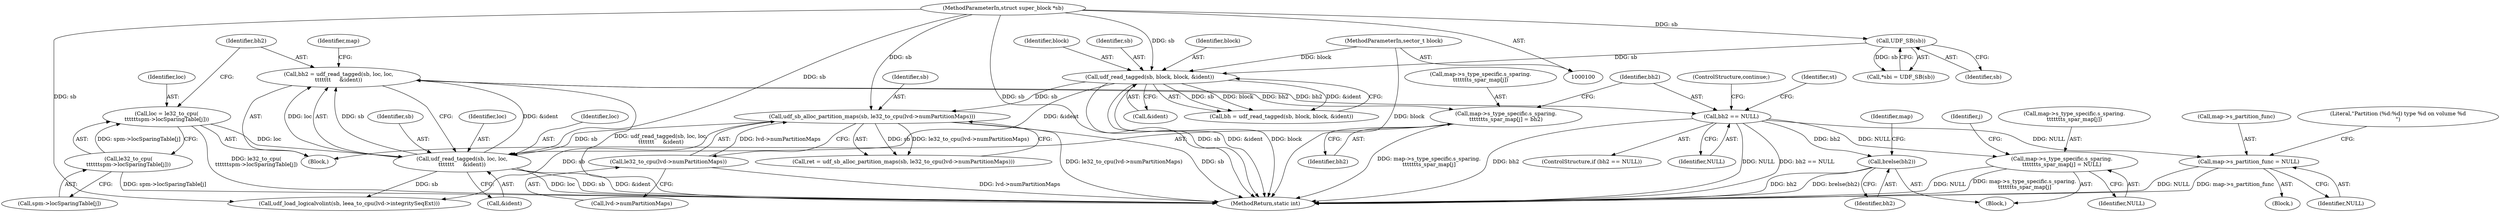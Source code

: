 digraph "0_linux_adee11b2085bee90bd8f4f52123ffb07882d6256@API" {
"1000370" [label="(Call,bh2 = udf_read_tagged(sb, loc, loc,\n\t\t\t\t\t\t\t     &ident))"];
"1000372" [label="(Call,udf_read_tagged(sb, loc, loc,\n\t\t\t\t\t\t\t     &ident))"];
"1000148" [label="(Call,udf_sb_alloc_partition_maps(sb, le32_to_cpu(lvd->numPartitionMaps)))"];
"1000124" [label="(Call,udf_read_tagged(sb, block, block, &ident))"];
"1000113" [label="(Call,UDF_SB(sb))"];
"1000101" [label="(MethodParameterIn,struct super_block *sb)"];
"1000102" [label="(MethodParameterIn,sector_t block)"];
"1000150" [label="(Call,le32_to_cpu(lvd->numPartitionMaps))"];
"1000362" [label="(Call,loc = le32_to_cpu(\n\t\t\t\t\t\tspm->locSparingTable[j]))"];
"1000364" [label="(Call,le32_to_cpu(\n\t\t\t\t\t\tspm->locSparingTable[j]))"];
"1000378" [label="(Call,map->s_type_specific.s_sparing.\n\t\t\t\t\t\t\ts_spar_map[j] = bh2)"];
"1000390" [label="(Call,bh2 == NULL)"];
"1000242" [label="(Call,map->s_partition_func = NULL)"];
"1000416" [label="(Call,brelse(bh2))"];
"1000418" [label="(Call,map->s_type_specific.s_sparing.\n\t\t\t\t\t\t\ts_spar_map[j] = NULL)"];
"1000379" [label="(Call,map->s_type_specific.s_sparing.\n\t\t\t\t\t\t\ts_spar_map[j])"];
"1000383" [label="(Identifier,map)"];
"1000428" [label="(Identifier,NULL)"];
"1000126" [label="(Identifier,block)"];
"1000151" [label="(Call,lvd->numPartitionMaps)"];
"1000124" [label="(Call,udf_read_tagged(sb, block, block, &ident))"];
"1000418" [label="(Call,map->s_type_specific.s_sparing.\n\t\t\t\t\t\t\ts_spar_map[j] = NULL)"];
"1000360" [label="(Block,)"];
"1000393" [label="(ControlStructure,continue;)"];
"1000148" [label="(Call,udf_sb_alloc_partition_maps(sb, le32_to_cpu(lvd->numPartitionMaps)))"];
"1000664" [label="(MethodReturn,static int)"];
"1000372" [label="(Call,udf_read_tagged(sb, loc, loc,\n\t\t\t\t\t\t\t     &ident))"];
"1000373" [label="(Identifier,sb)"];
"1000114" [label="(Identifier,sb)"];
"1000113" [label="(Call,UDF_SB(sb))"];
"1000363" [label="(Identifier,loc)"];
"1000415" [label="(Block,)"];
"1000359" [label="(Identifier,j)"];
"1000146" [label="(Call,ret = udf_sb_alloc_partition_maps(sb, le32_to_cpu(lvd->numPartitionMaps)))"];
"1000653" [label="(Call,udf_load_logicalvolint(sb, leea_to_cpu(lvd->integritySeqExt)))"];
"1000365" [label="(Call,spm->locSparingTable[j])"];
"1000416" [label="(Call,brelse(bh2))"];
"1000375" [label="(Identifier,loc)"];
"1000371" [label="(Identifier,bh2)"];
"1000122" [label="(Call,bh = udf_read_tagged(sb, block, block, &ident))"];
"1000242" [label="(Call,map->s_partition_func = NULL)"];
"1000378" [label="(Call,map->s_type_specific.s_sparing.\n\t\t\t\t\t\t\ts_spar_map[j] = bh2)"];
"1000395" [label="(Identifier,st)"];
"1000101" [label="(MethodParameterIn,struct super_block *sb)"];
"1000423" [label="(Identifier,map)"];
"1000150" [label="(Call,le32_to_cpu(lvd->numPartitionMaps))"];
"1000376" [label="(Call,&ident)"];
"1000111" [label="(Call,*sbi = UDF_SB(sb))"];
"1000609" [label="(Literal,\"Partition (%d:%d) type %d on volume %d\n\")"];
"1000417" [label="(Identifier,bh2)"];
"1000388" [label="(Identifier,bh2)"];
"1000102" [label="(MethodParameterIn,sector_t block)"];
"1000390" [label="(Call,bh2 == NULL)"];
"1000391" [label="(Identifier,bh2)"];
"1000214" [label="(Block,)"];
"1000419" [label="(Call,map->s_type_specific.s_sparing.\n\t\t\t\t\t\t\ts_spar_map[j])"];
"1000149" [label="(Identifier,sb)"];
"1000370" [label="(Call,bh2 = udf_read_tagged(sb, loc, loc,\n\t\t\t\t\t\t\t     &ident))"];
"1000374" [label="(Identifier,loc)"];
"1000127" [label="(Identifier,block)"];
"1000392" [label="(Identifier,NULL)"];
"1000246" [label="(Identifier,NULL)"];
"1000243" [label="(Call,map->s_partition_func)"];
"1000125" [label="(Identifier,sb)"];
"1000389" [label="(ControlStructure,if (bh2 == NULL))"];
"1000128" [label="(Call,&ident)"];
"1000362" [label="(Call,loc = le32_to_cpu(\n\t\t\t\t\t\tspm->locSparingTable[j]))"];
"1000364" [label="(Call,le32_to_cpu(\n\t\t\t\t\t\tspm->locSparingTable[j]))"];
"1000370" -> "1000360"  [label="AST: "];
"1000370" -> "1000372"  [label="CFG: "];
"1000371" -> "1000370"  [label="AST: "];
"1000372" -> "1000370"  [label="AST: "];
"1000383" -> "1000370"  [label="CFG: "];
"1000370" -> "1000664"  [label="DDG: udf_read_tagged(sb, loc, loc,\n\t\t\t\t\t\t\t     &ident)"];
"1000372" -> "1000370"  [label="DDG: sb"];
"1000372" -> "1000370"  [label="DDG: loc"];
"1000372" -> "1000370"  [label="DDG: &ident"];
"1000370" -> "1000378"  [label="DDG: bh2"];
"1000370" -> "1000390"  [label="DDG: bh2"];
"1000372" -> "1000376"  [label="CFG: "];
"1000373" -> "1000372"  [label="AST: "];
"1000374" -> "1000372"  [label="AST: "];
"1000375" -> "1000372"  [label="AST: "];
"1000376" -> "1000372"  [label="AST: "];
"1000372" -> "1000664"  [label="DDG: &ident"];
"1000372" -> "1000664"  [label="DDG: loc"];
"1000372" -> "1000664"  [label="DDG: sb"];
"1000148" -> "1000372"  [label="DDG: sb"];
"1000101" -> "1000372"  [label="DDG: sb"];
"1000362" -> "1000372"  [label="DDG: loc"];
"1000124" -> "1000372"  [label="DDG: &ident"];
"1000372" -> "1000653"  [label="DDG: sb"];
"1000148" -> "1000146"  [label="AST: "];
"1000148" -> "1000150"  [label="CFG: "];
"1000149" -> "1000148"  [label="AST: "];
"1000150" -> "1000148"  [label="AST: "];
"1000146" -> "1000148"  [label="CFG: "];
"1000148" -> "1000664"  [label="DDG: sb"];
"1000148" -> "1000664"  [label="DDG: le32_to_cpu(lvd->numPartitionMaps)"];
"1000148" -> "1000146"  [label="DDG: sb"];
"1000148" -> "1000146"  [label="DDG: le32_to_cpu(lvd->numPartitionMaps)"];
"1000124" -> "1000148"  [label="DDG: sb"];
"1000101" -> "1000148"  [label="DDG: sb"];
"1000150" -> "1000148"  [label="DDG: lvd->numPartitionMaps"];
"1000148" -> "1000653"  [label="DDG: sb"];
"1000124" -> "1000122"  [label="AST: "];
"1000124" -> "1000128"  [label="CFG: "];
"1000125" -> "1000124"  [label="AST: "];
"1000126" -> "1000124"  [label="AST: "];
"1000127" -> "1000124"  [label="AST: "];
"1000128" -> "1000124"  [label="AST: "];
"1000122" -> "1000124"  [label="CFG: "];
"1000124" -> "1000664"  [label="DDG: block"];
"1000124" -> "1000664"  [label="DDG: sb"];
"1000124" -> "1000664"  [label="DDG: &ident"];
"1000124" -> "1000122"  [label="DDG: sb"];
"1000124" -> "1000122"  [label="DDG: block"];
"1000124" -> "1000122"  [label="DDG: &ident"];
"1000113" -> "1000124"  [label="DDG: sb"];
"1000101" -> "1000124"  [label="DDG: sb"];
"1000102" -> "1000124"  [label="DDG: block"];
"1000113" -> "1000111"  [label="AST: "];
"1000113" -> "1000114"  [label="CFG: "];
"1000114" -> "1000113"  [label="AST: "];
"1000111" -> "1000113"  [label="CFG: "];
"1000113" -> "1000111"  [label="DDG: sb"];
"1000101" -> "1000113"  [label="DDG: sb"];
"1000101" -> "1000100"  [label="AST: "];
"1000101" -> "1000664"  [label="DDG: sb"];
"1000101" -> "1000653"  [label="DDG: sb"];
"1000102" -> "1000100"  [label="AST: "];
"1000102" -> "1000664"  [label="DDG: block"];
"1000150" -> "1000151"  [label="CFG: "];
"1000151" -> "1000150"  [label="AST: "];
"1000150" -> "1000664"  [label="DDG: lvd->numPartitionMaps"];
"1000362" -> "1000360"  [label="AST: "];
"1000362" -> "1000364"  [label="CFG: "];
"1000363" -> "1000362"  [label="AST: "];
"1000364" -> "1000362"  [label="AST: "];
"1000371" -> "1000362"  [label="CFG: "];
"1000362" -> "1000664"  [label="DDG: le32_to_cpu(\n\t\t\t\t\t\tspm->locSparingTable[j])"];
"1000364" -> "1000362"  [label="DDG: spm->locSparingTable[j]"];
"1000364" -> "1000365"  [label="CFG: "];
"1000365" -> "1000364"  [label="AST: "];
"1000364" -> "1000664"  [label="DDG: spm->locSparingTable[j]"];
"1000378" -> "1000360"  [label="AST: "];
"1000378" -> "1000388"  [label="CFG: "];
"1000379" -> "1000378"  [label="AST: "];
"1000388" -> "1000378"  [label="AST: "];
"1000391" -> "1000378"  [label="CFG: "];
"1000378" -> "1000664"  [label="DDG: map->s_type_specific.s_sparing.\n\t\t\t\t\t\t\ts_spar_map[j]"];
"1000390" -> "1000389"  [label="AST: "];
"1000390" -> "1000392"  [label="CFG: "];
"1000391" -> "1000390"  [label="AST: "];
"1000392" -> "1000390"  [label="AST: "];
"1000393" -> "1000390"  [label="CFG: "];
"1000395" -> "1000390"  [label="CFG: "];
"1000390" -> "1000664"  [label="DDG: NULL"];
"1000390" -> "1000664"  [label="DDG: bh2 == NULL"];
"1000390" -> "1000664"  [label="DDG: bh2"];
"1000390" -> "1000242"  [label="DDG: NULL"];
"1000390" -> "1000416"  [label="DDG: bh2"];
"1000390" -> "1000418"  [label="DDG: NULL"];
"1000242" -> "1000214"  [label="AST: "];
"1000242" -> "1000246"  [label="CFG: "];
"1000243" -> "1000242"  [label="AST: "];
"1000246" -> "1000242"  [label="AST: "];
"1000609" -> "1000242"  [label="CFG: "];
"1000242" -> "1000664"  [label="DDG: NULL"];
"1000242" -> "1000664"  [label="DDG: map->s_partition_func"];
"1000416" -> "1000415"  [label="AST: "];
"1000416" -> "1000417"  [label="CFG: "];
"1000417" -> "1000416"  [label="AST: "];
"1000423" -> "1000416"  [label="CFG: "];
"1000416" -> "1000664"  [label="DDG: brelse(bh2)"];
"1000416" -> "1000664"  [label="DDG: bh2"];
"1000418" -> "1000415"  [label="AST: "];
"1000418" -> "1000428"  [label="CFG: "];
"1000419" -> "1000418"  [label="AST: "];
"1000428" -> "1000418"  [label="AST: "];
"1000359" -> "1000418"  [label="CFG: "];
"1000418" -> "1000664"  [label="DDG: NULL"];
"1000418" -> "1000664"  [label="DDG: map->s_type_specific.s_sparing.\n\t\t\t\t\t\t\ts_spar_map[j]"];
}
